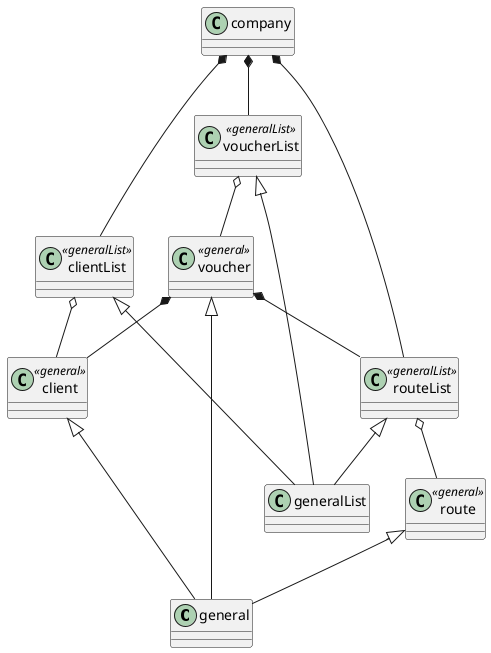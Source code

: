 @startuml diag1
class general {}

class client <<general>> {
}
client <|-- general

class route <<general>> {
}
route <|-- general

class voucher <<general>> {
}
voucher <|-- general
voucher *-- client
voucher *-- routeList

class generalList {
}  

class clientList <<generalList>> {
}
clientList <|-- generalList
clientList o-- client 

class routeList <<generalList>> {
}
routeList <|-- generalList
routeList o-- route

class voucherList <<generalList>> {
}
voucherList <|-- generalList
voucherList o-- voucher

class company {
}
company *-- voucherList
company *-- clientList
company *-- routeList

@enduml
